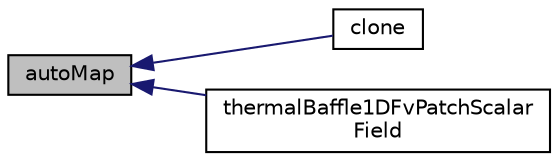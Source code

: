 digraph "autoMap"
{
  bgcolor="transparent";
  edge [fontname="Helvetica",fontsize="10",labelfontname="Helvetica",labelfontsize="10"];
  node [fontname="Helvetica",fontsize="10",shape=record];
  rankdir="LR";
  Node1 [label="autoMap",height=0.2,width=0.4,color="black", fillcolor="grey75", style="filled", fontcolor="black"];
  Node1 -> Node2 [dir="back",color="midnightblue",fontsize="10",style="solid",fontname="Helvetica"];
  Node2 [label="clone",height=0.2,width=0.4,color="black",URL="$a02655.html#a8a53cadd8227f307947ec9c8750e5f11",tooltip="Construct and return a clone setting internal field reference. "];
  Node1 -> Node3 [dir="back",color="midnightblue",fontsize="10",style="solid",fontname="Helvetica"];
  Node3 [label="thermalBaffle1DFvPatchScalar\lField",height=0.2,width=0.4,color="black",URL="$a02655.html#a61bfdceeacbdd2302ed4cdcc8eb30346",tooltip="Construct as copy setting internal field reference. "];
}

